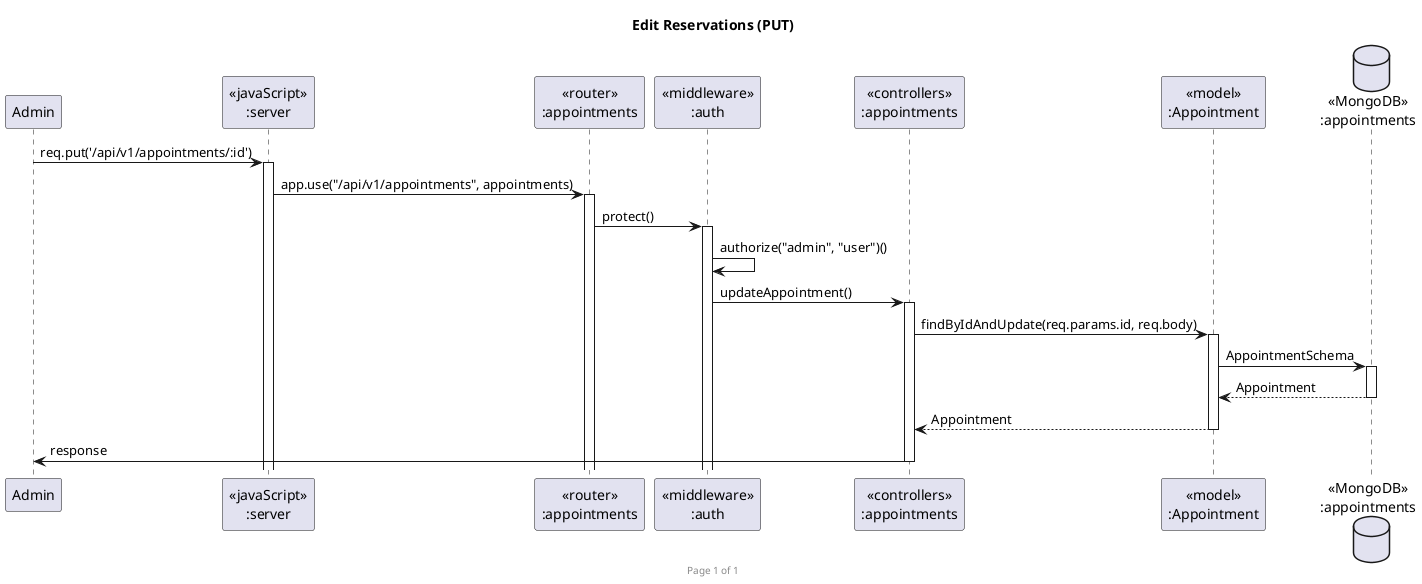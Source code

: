 @startuml Edit Reservations (PUT)

footer Page %page% of %lastpage%
title "Edit Reservations (PUT)"

participant "Admin" as client
participant "<<javaScript>>\n:server" as server
participant "<<router>>\n:appointments" as routerAppointments
participant "<<middleware>>\n:auth" as middlewareAuth
participant "<<controllers>>\n:appointments" as controllerAppointments
participant "<<model>>\n:Appointment" as modelAppointment
database "<<MongoDB>>\n:appointments" as AppointmentDatabase

client->server ++:req.put('/api/v1/appointments/:id')
server->routerAppointments ++:app.use("/api/v1/appointments", appointments)
routerAppointments -> middlewareAuth ++: protect()
middlewareAuth -> middlewareAuth :authorize("admin", "user")()
middlewareAuth -> controllerAppointments ++:updateAppointment()
controllerAppointments->modelAppointment ++:findByIdAndUpdate(req.params.id, req.body)
modelAppointment ->AppointmentDatabase ++: AppointmentSchema
AppointmentDatabase --> modelAppointment --: Appointment
controllerAppointments <-- modelAppointment --:Appointment
controllerAppointments->client --:response

@enduml
